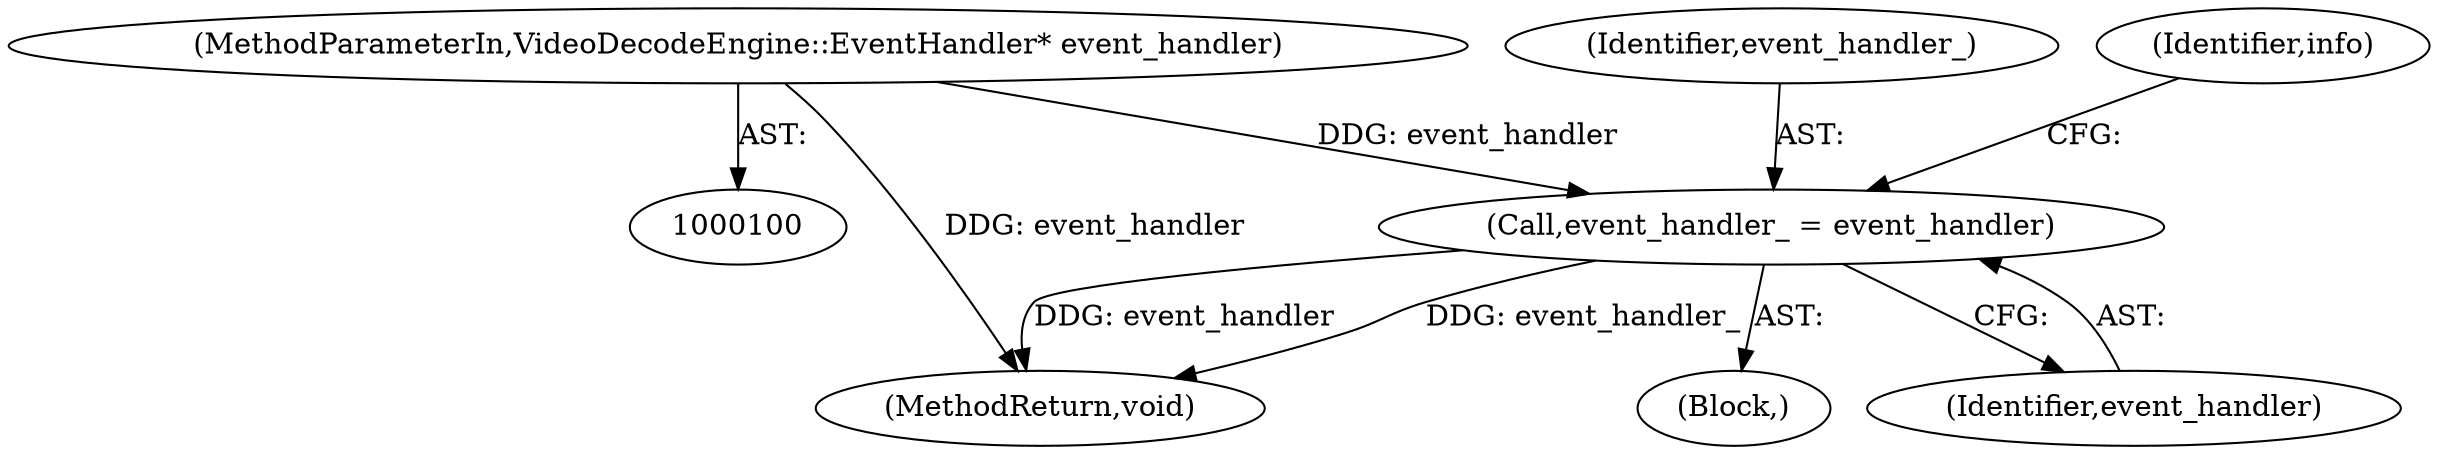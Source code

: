 digraph "0_Chrome_d304b5ec1b16766ea2cb552a27dc14df848d6a0e@pointer" {
"1000102" [label="(MethodParameterIn,VideoDecodeEngine::EventHandler* event_handler)"];
"1000339" [label="(Call,event_handler_ = event_handler)"];
"1000344" [label="(MethodReturn,void)"];
"1000339" [label="(Call,event_handler_ = event_handler)"];
"1000340" [label="(Identifier,event_handler_)"];
"1000105" [label="(Block,)"];
"1000343" [label="(Identifier,info)"];
"1000102" [label="(MethodParameterIn,VideoDecodeEngine::EventHandler* event_handler)"];
"1000341" [label="(Identifier,event_handler)"];
"1000102" -> "1000100"  [label="AST: "];
"1000102" -> "1000344"  [label="DDG: event_handler"];
"1000102" -> "1000339"  [label="DDG: event_handler"];
"1000339" -> "1000105"  [label="AST: "];
"1000339" -> "1000341"  [label="CFG: "];
"1000340" -> "1000339"  [label="AST: "];
"1000341" -> "1000339"  [label="AST: "];
"1000343" -> "1000339"  [label="CFG: "];
"1000339" -> "1000344"  [label="DDG: event_handler_"];
"1000339" -> "1000344"  [label="DDG: event_handler"];
}
